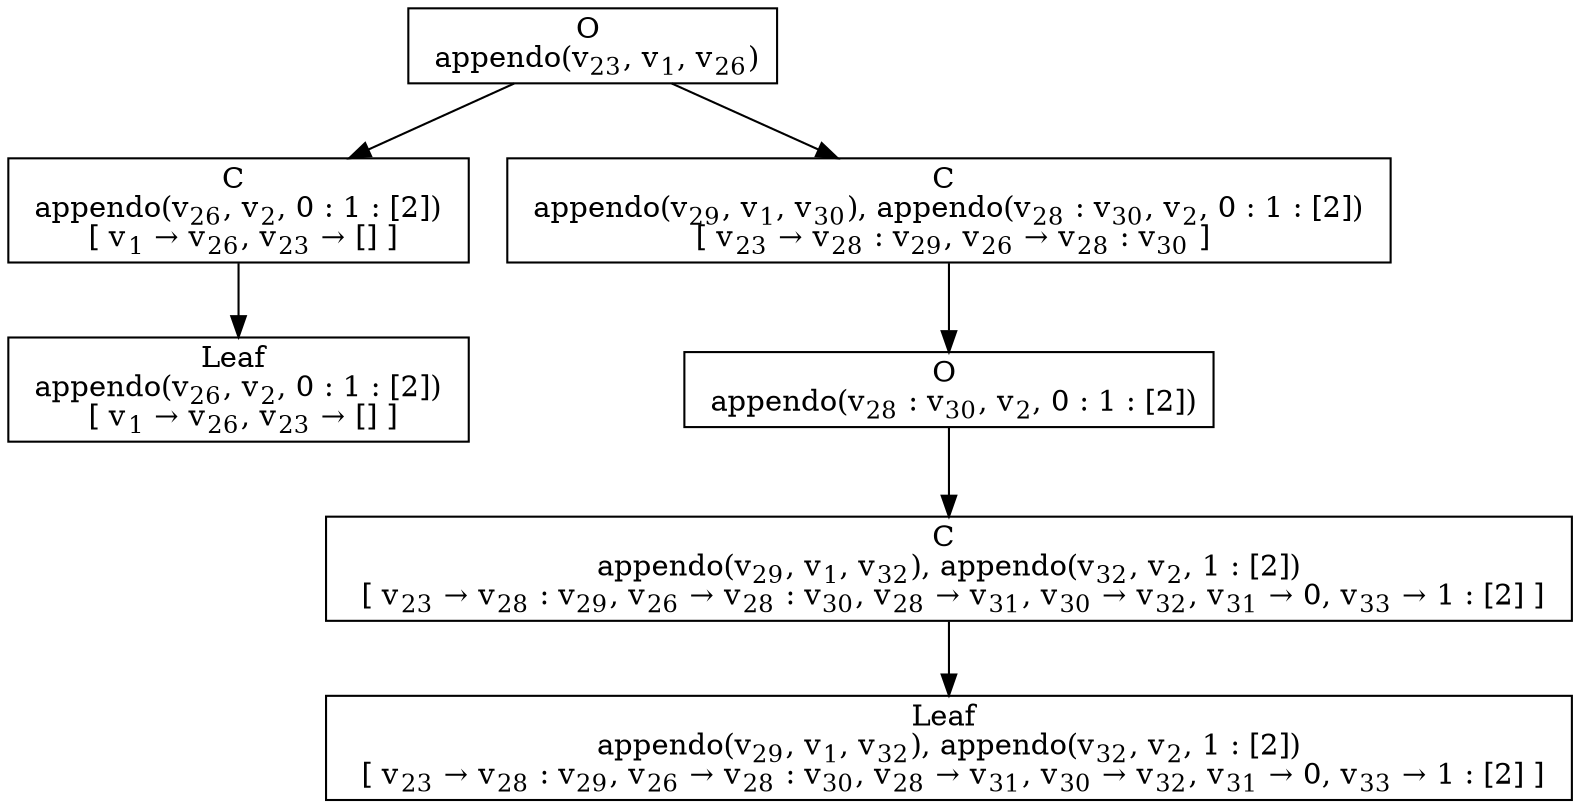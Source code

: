 digraph {
    graph [rankdir=TB
          ,bgcolor=transparent];
    node [shape=box
         ,fillcolor=white
         ,style=filled];
    0 [label=<O <BR/> appendo(v<SUB>23</SUB>, v<SUB>1</SUB>, v<SUB>26</SUB>)>];
    1 [label=<C <BR/> appendo(v<SUB>26</SUB>, v<SUB>2</SUB>, 0 : 1 : [2]) <BR/>  [ v<SUB>1</SUB> &rarr; v<SUB>26</SUB>, v<SUB>23</SUB> &rarr; [] ] >];
    2 [label=<C <BR/> appendo(v<SUB>29</SUB>, v<SUB>1</SUB>, v<SUB>30</SUB>), appendo(v<SUB>28</SUB> : v<SUB>30</SUB>, v<SUB>2</SUB>, 0 : 1 : [2]) <BR/>  [ v<SUB>23</SUB> &rarr; v<SUB>28</SUB> : v<SUB>29</SUB>, v<SUB>26</SUB> &rarr; v<SUB>28</SUB> : v<SUB>30</SUB> ] >];
    3 [label=<Leaf <BR/> appendo(v<SUB>26</SUB>, v<SUB>2</SUB>, 0 : 1 : [2]) <BR/>  [ v<SUB>1</SUB> &rarr; v<SUB>26</SUB>, v<SUB>23</SUB> &rarr; [] ] >];
    4 [label=<O <BR/> appendo(v<SUB>28</SUB> : v<SUB>30</SUB>, v<SUB>2</SUB>, 0 : 1 : [2])>];
    5 [label=<C <BR/> appendo(v<SUB>29</SUB>, v<SUB>1</SUB>, v<SUB>32</SUB>), appendo(v<SUB>32</SUB>, v<SUB>2</SUB>, 1 : [2]) <BR/>  [ v<SUB>23</SUB> &rarr; v<SUB>28</SUB> : v<SUB>29</SUB>, v<SUB>26</SUB> &rarr; v<SUB>28</SUB> : v<SUB>30</SUB>, v<SUB>28</SUB> &rarr; v<SUB>31</SUB>, v<SUB>30</SUB> &rarr; v<SUB>32</SUB>, v<SUB>31</SUB> &rarr; 0, v<SUB>33</SUB> &rarr; 1 : [2] ] >];
    6 [label=<Leaf <BR/> appendo(v<SUB>29</SUB>, v<SUB>1</SUB>, v<SUB>32</SUB>), appendo(v<SUB>32</SUB>, v<SUB>2</SUB>, 1 : [2]) <BR/>  [ v<SUB>23</SUB> &rarr; v<SUB>28</SUB> : v<SUB>29</SUB>, v<SUB>26</SUB> &rarr; v<SUB>28</SUB> : v<SUB>30</SUB>, v<SUB>28</SUB> &rarr; v<SUB>31</SUB>, v<SUB>30</SUB> &rarr; v<SUB>32</SUB>, v<SUB>31</SUB> &rarr; 0, v<SUB>33</SUB> &rarr; 1 : [2] ] >];
    0 -> 1 [label=""];
    0 -> 2 [label=""];
    1 -> 3 [label=""];
    2 -> 4 [label=""];
    4 -> 5 [label=""];
    5 -> 6 [label=""];
}